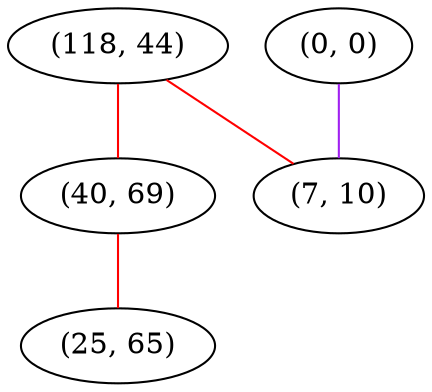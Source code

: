 graph "" {
"(118, 44)";
"(0, 0)";
"(40, 69)";
"(25, 65)";
"(7, 10)";
"(118, 44)" -- "(40, 69)"  [color=red, key=0, weight=1];
"(118, 44)" -- "(7, 10)"  [color=red, key=0, weight=1];
"(0, 0)" -- "(7, 10)"  [color=purple, key=0, weight=4];
"(40, 69)" -- "(25, 65)"  [color=red, key=0, weight=1];
}
